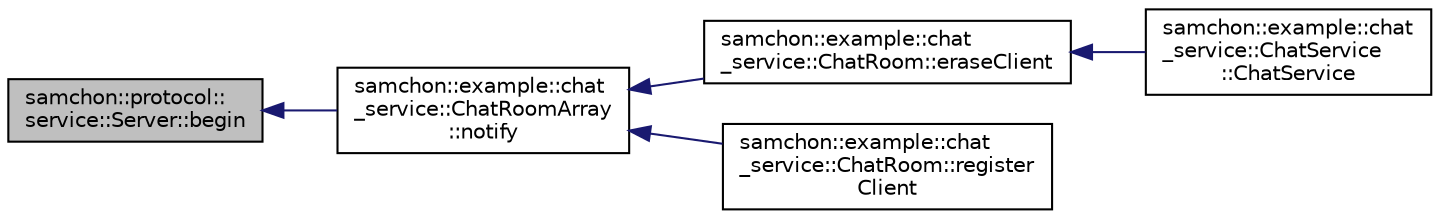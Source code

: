 digraph "samchon::protocol::service::Server::begin"
{
  edge [fontname="Helvetica",fontsize="10",labelfontname="Helvetica",labelfontsize="10"];
  node [fontname="Helvetica",fontsize="10",shape=record];
  rankdir="LR";
  Node1 [label="samchon::protocol::\lservice::Server::begin",height=0.2,width=0.4,color="black", fillcolor="grey75", style="filled", fontcolor="black"];
  Node1 -> Node2 [dir="back",color="midnightblue",fontsize="10",style="solid",fontname="Helvetica"];
  Node2 [label="samchon::example::chat\l_service::ChatRoomArray\l::notify",height=0.2,width=0.4,color="black", fillcolor="white", style="filled",URL="$d2/d9a/classsamchon_1_1example_1_1chat__service_1_1ChatRoomArray.html#a5ea05f0b01dc3ef7cf34d08602e09eb5",tooltip="Notify changes of chat rooms. "];
  Node2 -> Node3 [dir="back",color="midnightblue",fontsize="10",style="solid",fontname="Helvetica"];
  Node3 [label="samchon::example::chat\l_service::ChatRoom::eraseClient",height=0.2,width=0.4,color="black", fillcolor="white", style="filled",URL="$d7/d41/classsamchon_1_1example_1_1chat__service_1_1ChatRoom.html#a32d8071c94df4eba9befbbd65c08349a",tooltip="Erase a participant client. "];
  Node3 -> Node4 [dir="back",color="midnightblue",fontsize="10",style="solid",fontname="Helvetica"];
  Node4 [label="samchon::example::chat\l_service::ChatService\l::ChatService",height=0.2,width=0.4,color="black", fillcolor="white", style="filled",URL="$df/de2/classsamchon_1_1example_1_1chat__service_1_1ChatService.html#aee7eb7e6c652ee58198203f43391083b",tooltip="Construct from a client. "];
  Node2 -> Node5 [dir="back",color="midnightblue",fontsize="10",style="solid",fontname="Helvetica"];
  Node5 [label="samchon::example::chat\l_service::ChatRoom::register\lClient",height=0.2,width=0.4,color="black", fillcolor="white", style="filled",URL="$d7/d41/classsamchon_1_1example_1_1chat__service_1_1ChatRoom.html#a829e10918ec29dc094346a1a542dc14c",tooltip="Register a participant client. "];
}
